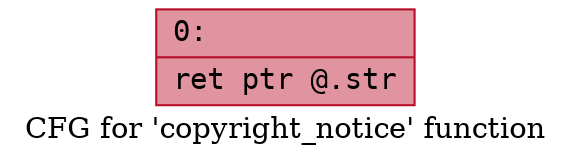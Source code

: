 digraph "CFG for 'copyright_notice' function" {
	label="CFG for 'copyright_notice' function";

	Node0x600001f96120 [shape=record,color="#b70d28ff", style=filled, fillcolor="#b70d2870" fontname="Courier",label="{0:\l|  ret ptr @.str\l}"];
}
